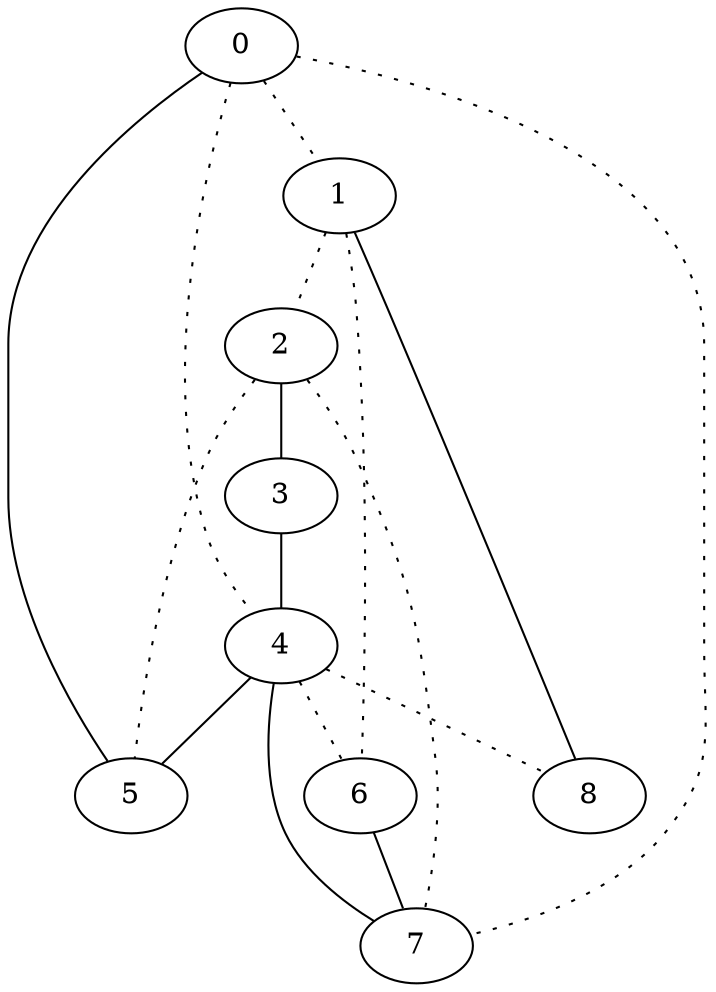 graph {
a0 -- a1 [style=dotted];
a0 -- a4 [style=dotted];
a0 -- a5;
a0 -- a7 [style=dotted];
a1 -- a2 [style=dotted];
a1 -- a6 [style=dotted];
a1 -- a8;
a2 -- a3;
a2 -- a5 [style=dotted];
a2 -- a7 [style=dotted];
a3 -- a4;
a4 -- a5;
a4 -- a6 [style=dotted];
a4 -- a7;
a4 -- a8 [style=dotted];
a6 -- a7;
a0[label=0];
a1[label=1];
a2[label=2];
a3[label=3];
a4[label=4];
a5[label=5];
a6[label=6];
a7[label=7];
a8[label=8];
}
